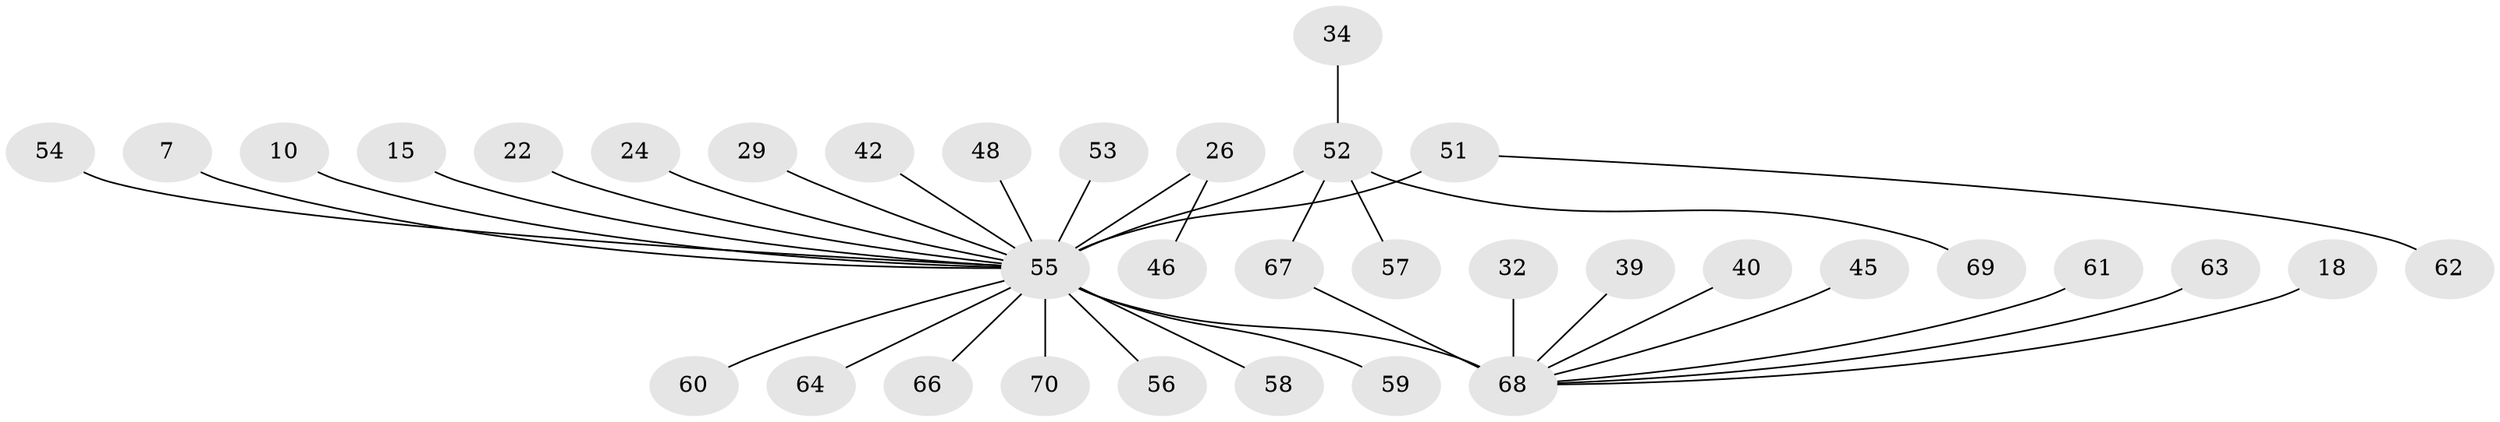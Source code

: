 // original degree distribution, {23: 0.014285714285714285, 4: 0.04285714285714286, 2: 0.2714285714285714, 3: 0.11428571428571428, 1: 0.4857142857142857, 9: 0.014285714285714285, 5: 0.014285714285714285, 8: 0.02857142857142857, 7: 0.014285714285714285}
// Generated by graph-tools (version 1.1) at 2025/48/03/09/25 04:48:47]
// undirected, 35 vertices, 35 edges
graph export_dot {
graph [start="1"]
  node [color=gray90,style=filled];
  7;
  10;
  15;
  18;
  22;
  24;
  26;
  29 [super="+3"];
  32;
  34;
  39;
  40 [super="+14"];
  42;
  45;
  46;
  48;
  51 [super="+43+44"];
  52 [super="+17+21"];
  53 [super="+30"];
  54;
  55 [super="+41+9"];
  56;
  57;
  58;
  59;
  60;
  61 [super="+38"];
  62 [super="+47"];
  63 [super="+25"];
  64;
  66;
  67;
  68 [super="+4+5+50+31"];
  69 [super="+65"];
  70;
  7 -- 55;
  10 -- 55;
  15 -- 55;
  18 -- 68;
  22 -- 55;
  24 -- 55;
  26 -- 46;
  26 -- 55 [weight=2];
  29 -- 55;
  32 -- 68;
  34 -- 52;
  39 -- 68;
  40 -- 68;
  42 -- 55;
  45 -- 68;
  48 -- 55;
  51 -- 55 [weight=2];
  51 -- 62;
  52 -- 67;
  52 -- 57;
  52 -- 55 [weight=5];
  52 -- 69;
  53 -- 55;
  54 -- 55;
  55 -- 56 [weight=2];
  55 -- 59;
  55 -- 60 [weight=2];
  55 -- 64;
  55 -- 66;
  55 -- 68 [weight=5];
  55 -- 70;
  55 -- 58;
  61 -- 68;
  63 -- 68;
  67 -- 68;
}
